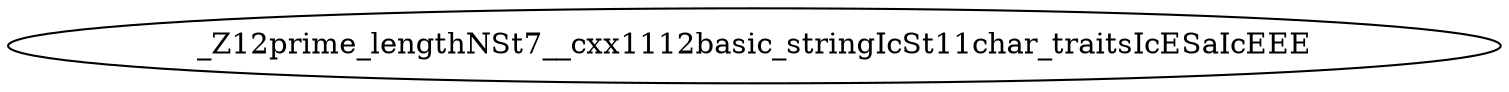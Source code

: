 digraph CallGraph {
_Z12prime_lengthNSt7__cxx1112basic_stringIcSt11char_traitsIcESaIcEEE [label="_Z12prime_lengthNSt7__cxx1112basic_stringIcSt11char_traitsIcESaIcEEE"];
}